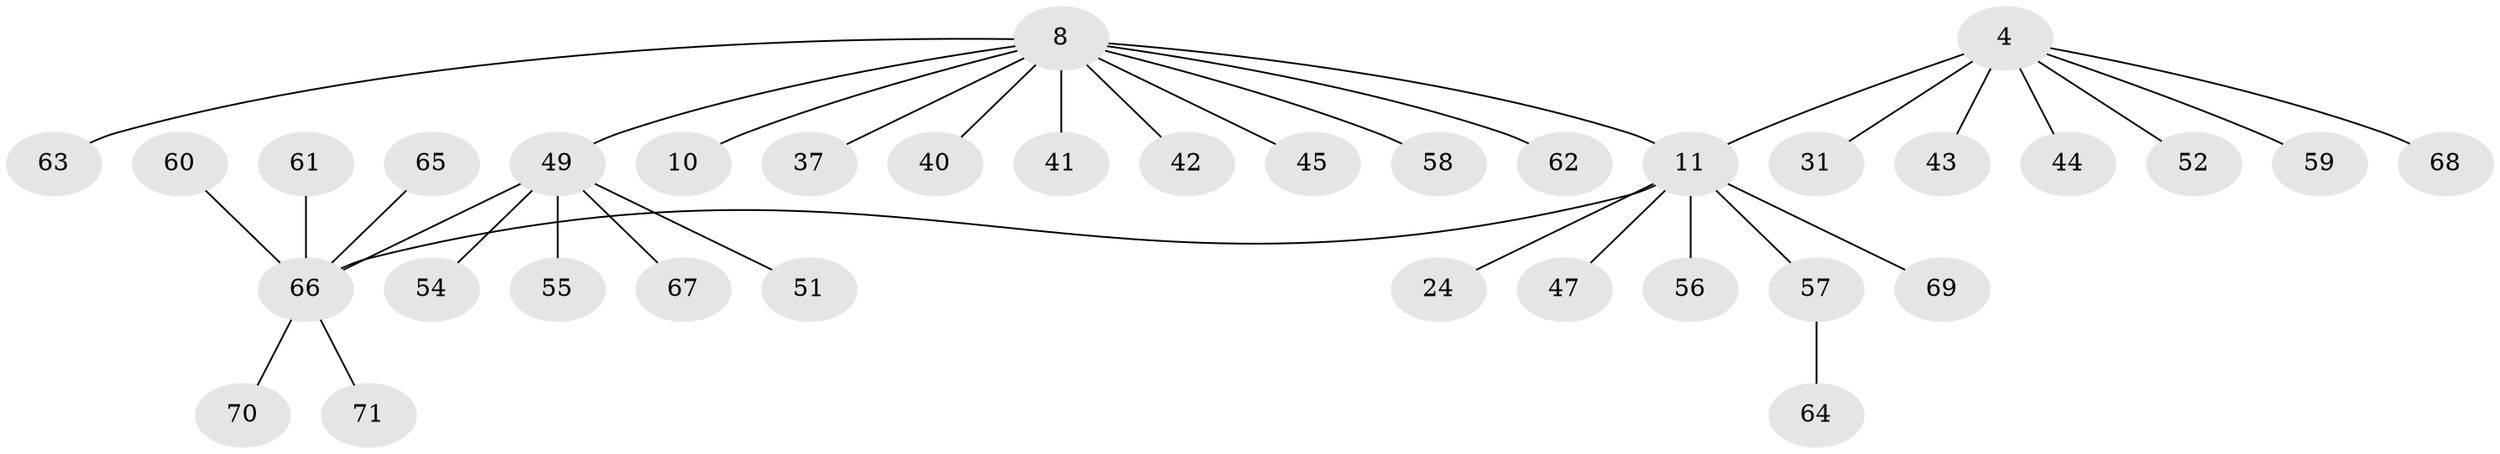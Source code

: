 // original degree distribution, {9: 0.028169014084507043, 4: 0.04225352112676056, 8: 0.028169014084507043, 1: 0.6338028169014085, 3: 0.04225352112676056, 13: 0.014084507042253521, 2: 0.19718309859154928, 7: 0.014084507042253521}
// Generated by graph-tools (version 1.1) at 2025/48/03/09/25 04:48:37]
// undirected, 35 vertices, 35 edges
graph export_dot {
graph [start="1"]
  node [color=gray90,style=filled];
  4;
  8;
  10;
  11 [super="+3"];
  24 [super="+12+20"];
  31 [super="+25"];
  37;
  40;
  41;
  42;
  43 [super="+18"];
  44 [super="+23"];
  45;
  47;
  49 [super="+13"];
  51;
  52;
  54;
  55;
  56;
  57;
  58 [super="+39"];
  59 [super="+35"];
  60;
  61;
  62;
  63 [super="+32"];
  64;
  65;
  66 [super="+7+9+15+34+16+21+19+28+26+27+29+33+36+38+46+48+50+53"];
  67;
  68;
  69;
  70;
  71;
  4 -- 43 [weight=2];
  4 -- 52;
  4 -- 68;
  4 -- 11;
  4 -- 44;
  4 -- 31;
  4 -- 59;
  8 -- 10;
  8 -- 11 [weight=2];
  8 -- 37;
  8 -- 40;
  8 -- 41;
  8 -- 42;
  8 -- 45;
  8 -- 49 [weight=2];
  8 -- 62;
  8 -- 63;
  8 -- 58;
  11 -- 69;
  11 -- 47;
  11 -- 56;
  11 -- 57;
  11 -- 24;
  11 -- 66;
  49 -- 51;
  49 -- 54;
  49 -- 55;
  49 -- 67;
  49 -- 66;
  57 -- 64;
  60 -- 66;
  61 -- 66;
  65 -- 66;
  66 -- 71;
  66 -- 70;
}
